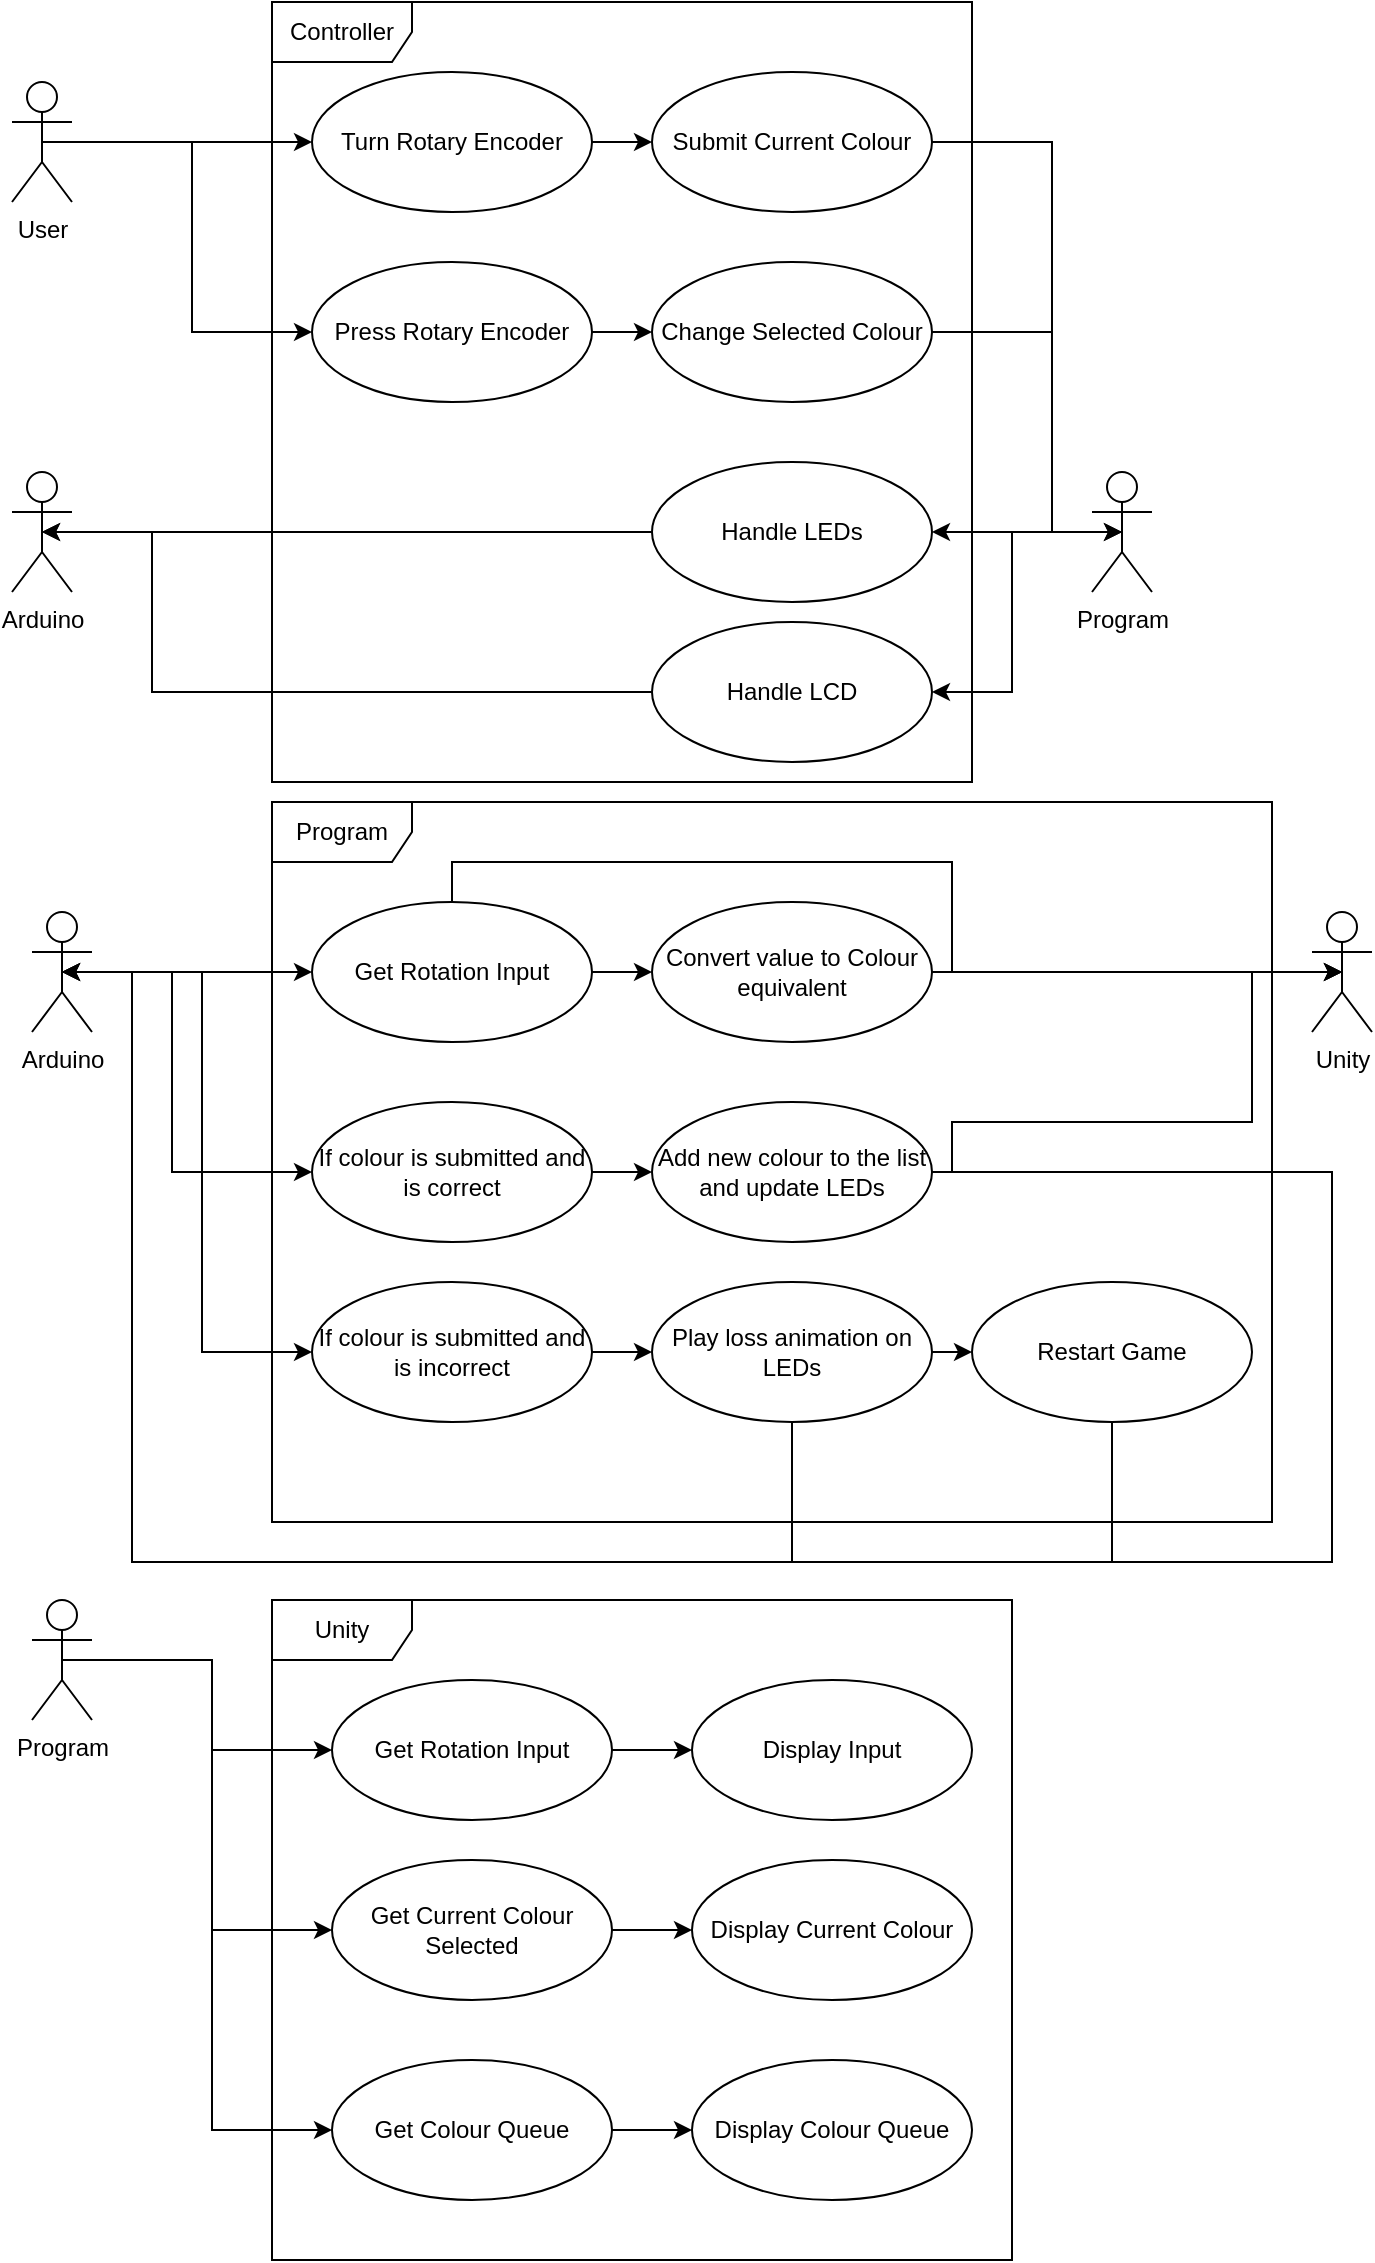 <mxfile version="12.7.9" type="device"><diagram id="pYrCB6RSLZBWIUShqouC" name="Page-1"><mxGraphModel dx="2031" dy="1130" grid="1" gridSize="10" guides="1" tooltips="1" connect="1" arrows="1" fold="1" page="1" pageScale="1" pageWidth="827" pageHeight="1169" math="0" shadow="0"><root><mxCell id="0"/><mxCell id="1" parent="0"/><mxCell id="U1vjdg1eQ9X6cb9ltwUh-1" value="Controller" style="shape=umlFrame;whiteSpace=wrap;html=1;width=70;height=30;" parent="1" vertex="1"><mxGeometry x="220" y="40" width="350" height="390" as="geometry"/></mxCell><mxCell id="U1vjdg1eQ9X6cb9ltwUh-28" style="edgeStyle=orthogonalEdgeStyle;rounded=0;orthogonalLoop=1;jettySize=auto;html=1;exitX=0.5;exitY=0.5;exitDx=0;exitDy=0;exitPerimeter=0;entryX=0;entryY=0.5;entryDx=0;entryDy=0;" parent="1" source="U1vjdg1eQ9X6cb9ltwUh-2" target="U1vjdg1eQ9X6cb9ltwUh-7" edge="1"><mxGeometry relative="1" as="geometry"/></mxCell><mxCell id="U1vjdg1eQ9X6cb9ltwUh-30" style="edgeStyle=orthogonalEdgeStyle;rounded=0;orthogonalLoop=1;jettySize=auto;html=1;exitX=0.5;exitY=0.5;exitDx=0;exitDy=0;exitPerimeter=0;entryX=0;entryY=0.5;entryDx=0;entryDy=0;" parent="1" source="U1vjdg1eQ9X6cb9ltwUh-2" target="U1vjdg1eQ9X6cb9ltwUh-11" edge="1"><mxGeometry relative="1" as="geometry"/></mxCell><mxCell id="U1vjdg1eQ9X6cb9ltwUh-2" value="User" style="shape=umlActor;verticalLabelPosition=bottom;labelBackgroundColor=#ffffff;verticalAlign=top;html=1;" parent="1" vertex="1"><mxGeometry x="90" y="80" width="30" height="60" as="geometry"/></mxCell><mxCell id="U1vjdg1eQ9X6cb9ltwUh-6" value="Program" style="shape=umlFrame;whiteSpace=wrap;html=1;width=70;height=30;" parent="1" vertex="1"><mxGeometry x="220" y="440" width="500" height="360" as="geometry"/></mxCell><mxCell id="U1vjdg1eQ9X6cb9ltwUh-31" style="edgeStyle=orthogonalEdgeStyle;rounded=0;orthogonalLoop=1;jettySize=auto;html=1;exitX=1;exitY=0.5;exitDx=0;exitDy=0;entryX=0;entryY=0.5;entryDx=0;entryDy=0;" parent="1" source="U1vjdg1eQ9X6cb9ltwUh-7" target="U1vjdg1eQ9X6cb9ltwUh-10" edge="1"><mxGeometry relative="1" as="geometry"/></mxCell><mxCell id="U1vjdg1eQ9X6cb9ltwUh-7" value="Turn Rotary Encoder" style="ellipse;whiteSpace=wrap;html=1;" parent="1" vertex="1"><mxGeometry x="240" y="75" width="140" height="70" as="geometry"/></mxCell><mxCell id="U1vjdg1eQ9X6cb9ltwUh-34" style="edgeStyle=orthogonalEdgeStyle;rounded=0;orthogonalLoop=1;jettySize=auto;html=1;exitX=1;exitY=0.5;exitDx=0;exitDy=0;entryX=0.5;entryY=0.5;entryDx=0;entryDy=0;entryPerimeter=0;" parent="1" source="U1vjdg1eQ9X6cb9ltwUh-9" target="U1vjdg1eQ9X6cb9ltwUh-12" edge="1"><mxGeometry relative="1" as="geometry"><Array as="points"><mxPoint x="610" y="205"/><mxPoint x="610" y="305"/></Array></mxGeometry></mxCell><mxCell id="U1vjdg1eQ9X6cb9ltwUh-9" value="Change Selected Colour" style="ellipse;whiteSpace=wrap;html=1;" parent="1" vertex="1"><mxGeometry x="410" y="170" width="140" height="70" as="geometry"/></mxCell><mxCell id="U1vjdg1eQ9X6cb9ltwUh-35" style="edgeStyle=orthogonalEdgeStyle;rounded=0;orthogonalLoop=1;jettySize=auto;html=1;exitX=1;exitY=0.5;exitDx=0;exitDy=0;entryX=0.5;entryY=0.5;entryDx=0;entryDy=0;entryPerimeter=0;" parent="1" source="U1vjdg1eQ9X6cb9ltwUh-10" target="U1vjdg1eQ9X6cb9ltwUh-12" edge="1"><mxGeometry relative="1" as="geometry"><Array as="points"><mxPoint x="610" y="110"/><mxPoint x="610" y="305"/></Array></mxGeometry></mxCell><mxCell id="U1vjdg1eQ9X6cb9ltwUh-10" value="Submit Current Colour" style="ellipse;whiteSpace=wrap;html=1;" parent="1" vertex="1"><mxGeometry x="410" y="75" width="140" height="70" as="geometry"/></mxCell><mxCell id="U1vjdg1eQ9X6cb9ltwUh-32" style="edgeStyle=orthogonalEdgeStyle;rounded=0;orthogonalLoop=1;jettySize=auto;html=1;exitX=1;exitY=0.5;exitDx=0;exitDy=0;entryX=0;entryY=0.5;entryDx=0;entryDy=0;" parent="1" source="U1vjdg1eQ9X6cb9ltwUh-11" target="U1vjdg1eQ9X6cb9ltwUh-9" edge="1"><mxGeometry relative="1" as="geometry"/></mxCell><mxCell id="U1vjdg1eQ9X6cb9ltwUh-11" value="Press Rotary Encoder" style="ellipse;whiteSpace=wrap;html=1;" parent="1" vertex="1"><mxGeometry x="240" y="170" width="140" height="70" as="geometry"/></mxCell><mxCell id="U1vjdg1eQ9X6cb9ltwUh-27" style="edgeStyle=orthogonalEdgeStyle;rounded=0;orthogonalLoop=1;jettySize=auto;html=1;exitX=0.5;exitY=0.5;exitDx=0;exitDy=0;exitPerimeter=0;entryX=1;entryY=0.5;entryDx=0;entryDy=0;" parent="1" source="U1vjdg1eQ9X6cb9ltwUh-12" target="U1vjdg1eQ9X6cb9ltwUh-17" edge="1"><mxGeometry relative="1" as="geometry"/></mxCell><mxCell id="U1vjdg1eQ9X6cb9ltwUh-38" style="edgeStyle=orthogonalEdgeStyle;rounded=0;orthogonalLoop=1;jettySize=auto;html=1;exitX=0.5;exitY=0.5;exitDx=0;exitDy=0;exitPerimeter=0;entryX=1;entryY=0.5;entryDx=0;entryDy=0;" parent="1" source="U1vjdg1eQ9X6cb9ltwUh-12" target="U1vjdg1eQ9X6cb9ltwUh-36" edge="1"><mxGeometry relative="1" as="geometry"><Array as="points"><mxPoint x="590" y="305"/><mxPoint x="590" y="385"/></Array></mxGeometry></mxCell><mxCell id="U1vjdg1eQ9X6cb9ltwUh-12" value="Program" style="shape=umlActor;verticalLabelPosition=bottom;labelBackgroundColor=#ffffff;verticalAlign=top;html=1;" parent="1" vertex="1"><mxGeometry x="630" y="275" width="30" height="60" as="geometry"/></mxCell><mxCell id="U1vjdg1eQ9X6cb9ltwUh-33" style="edgeStyle=orthogonalEdgeStyle;rounded=0;orthogonalLoop=1;jettySize=auto;html=1;exitX=0;exitY=0.5;exitDx=0;exitDy=0;entryX=0.5;entryY=0.5;entryDx=0;entryDy=0;entryPerimeter=0;" parent="1" source="U1vjdg1eQ9X6cb9ltwUh-17" target="U1vjdg1eQ9X6cb9ltwUh-19" edge="1"><mxGeometry relative="1" as="geometry"/></mxCell><mxCell id="U1vjdg1eQ9X6cb9ltwUh-17" value="Handle LEDs" style="ellipse;whiteSpace=wrap;html=1;" parent="1" vertex="1"><mxGeometry x="410" y="270" width="140" height="70" as="geometry"/></mxCell><mxCell id="U1vjdg1eQ9X6cb9ltwUh-19" value="Arduino" style="shape=umlActor;verticalLabelPosition=bottom;labelBackgroundColor=#ffffff;verticalAlign=top;html=1;" parent="1" vertex="1"><mxGeometry x="90" y="275" width="30" height="60" as="geometry"/></mxCell><mxCell id="U1vjdg1eQ9X6cb9ltwUh-37" style="edgeStyle=orthogonalEdgeStyle;rounded=0;orthogonalLoop=1;jettySize=auto;html=1;exitX=0;exitY=0.5;exitDx=0;exitDy=0;entryX=0.5;entryY=0.5;entryDx=0;entryDy=0;entryPerimeter=0;" parent="1" source="U1vjdg1eQ9X6cb9ltwUh-36" target="U1vjdg1eQ9X6cb9ltwUh-19" edge="1"><mxGeometry relative="1" as="geometry"><Array as="points"><mxPoint x="160" y="385"/><mxPoint x="160" y="305"/></Array></mxGeometry></mxCell><mxCell id="U1vjdg1eQ9X6cb9ltwUh-36" value="Handle LCD" style="ellipse;whiteSpace=wrap;html=1;" parent="1" vertex="1"><mxGeometry x="410" y="350" width="140" height="70" as="geometry"/></mxCell><mxCell id="U1vjdg1eQ9X6cb9ltwUh-43" style="edgeStyle=orthogonalEdgeStyle;rounded=0;orthogonalLoop=1;jettySize=auto;html=1;exitX=0.5;exitY=0.5;exitDx=0;exitDy=0;exitPerimeter=0;entryX=0;entryY=0.5;entryDx=0;entryDy=0;" parent="1" source="U1vjdg1eQ9X6cb9ltwUh-39" target="U1vjdg1eQ9X6cb9ltwUh-42" edge="1"><mxGeometry relative="1" as="geometry"/></mxCell><mxCell id="U1vjdg1eQ9X6cb9ltwUh-47" style="edgeStyle=orthogonalEdgeStyle;rounded=0;orthogonalLoop=1;jettySize=auto;html=1;exitX=0.5;exitY=0.5;exitDx=0;exitDy=0;exitPerimeter=0;entryX=0;entryY=0.5;entryDx=0;entryDy=0;" parent="1" source="U1vjdg1eQ9X6cb9ltwUh-39" target="U1vjdg1eQ9X6cb9ltwUh-46" edge="1"><mxGeometry relative="1" as="geometry"><Array as="points"><mxPoint x="170" y="525"/><mxPoint x="170" y="625"/></Array></mxGeometry></mxCell><mxCell id="U1vjdg1eQ9X6cb9ltwUh-53" style="edgeStyle=orthogonalEdgeStyle;rounded=0;orthogonalLoop=1;jettySize=auto;html=1;exitX=0.5;exitY=0.5;exitDx=0;exitDy=0;exitPerimeter=0;entryX=0;entryY=0.5;entryDx=0;entryDy=0;" parent="1" source="U1vjdg1eQ9X6cb9ltwUh-39" target="U1vjdg1eQ9X6cb9ltwUh-52" edge="1"><mxGeometry relative="1" as="geometry"/></mxCell><mxCell id="U1vjdg1eQ9X6cb9ltwUh-39" value="Arduino" style="shape=umlActor;verticalLabelPosition=bottom;labelBackgroundColor=#ffffff;verticalAlign=top;html=1;" parent="1" vertex="1"><mxGeometry x="100" y="495" width="30" height="60" as="geometry"/></mxCell><mxCell id="U1vjdg1eQ9X6cb9ltwUh-45" style="edgeStyle=orthogonalEdgeStyle;rounded=0;orthogonalLoop=1;jettySize=auto;html=1;exitX=1;exitY=0.5;exitDx=0;exitDy=0;entryX=0;entryY=0.5;entryDx=0;entryDy=0;" parent="1" source="U1vjdg1eQ9X6cb9ltwUh-42" target="U1vjdg1eQ9X6cb9ltwUh-44" edge="1"><mxGeometry relative="1" as="geometry"/></mxCell><mxCell id="9tlXUvIyQ7Vw5pCr0wRD-51" style="edgeStyle=orthogonalEdgeStyle;rounded=0;orthogonalLoop=1;jettySize=auto;html=1;exitX=0.5;exitY=0;exitDx=0;exitDy=0;entryX=0.5;entryY=0.5;entryDx=0;entryDy=0;entryPerimeter=0;" edge="1" parent="1" source="U1vjdg1eQ9X6cb9ltwUh-42" target="9tlXUvIyQ7Vw5pCr0wRD-47"><mxGeometry relative="1" as="geometry"/></mxCell><mxCell id="U1vjdg1eQ9X6cb9ltwUh-42" value="Get Rotation Input" style="ellipse;whiteSpace=wrap;html=1;" parent="1" vertex="1"><mxGeometry x="240" y="490" width="140" height="70" as="geometry"/></mxCell><mxCell id="9tlXUvIyQ7Vw5pCr0wRD-53" style="edgeStyle=orthogonalEdgeStyle;rounded=0;orthogonalLoop=1;jettySize=auto;html=1;exitX=1;exitY=0.5;exitDx=0;exitDy=0;entryX=0.5;entryY=0.5;entryDx=0;entryDy=0;entryPerimeter=0;" edge="1" parent="1" source="U1vjdg1eQ9X6cb9ltwUh-44" target="9tlXUvIyQ7Vw5pCr0wRD-47"><mxGeometry relative="1" as="geometry"/></mxCell><mxCell id="U1vjdg1eQ9X6cb9ltwUh-44" value="Convert value to Colour equivalent" style="ellipse;whiteSpace=wrap;html=1;" parent="1" vertex="1"><mxGeometry x="410" y="490" width="140" height="70" as="geometry"/></mxCell><mxCell id="U1vjdg1eQ9X6cb9ltwUh-49" style="edgeStyle=orthogonalEdgeStyle;rounded=0;orthogonalLoop=1;jettySize=auto;html=1;exitX=1;exitY=0.5;exitDx=0;exitDy=0;entryX=0;entryY=0.5;entryDx=0;entryDy=0;" parent="1" source="U1vjdg1eQ9X6cb9ltwUh-46" target="U1vjdg1eQ9X6cb9ltwUh-48" edge="1"><mxGeometry relative="1" as="geometry"/></mxCell><mxCell id="U1vjdg1eQ9X6cb9ltwUh-46" value="If colour is submitted and is correct" style="ellipse;whiteSpace=wrap;html=1;" parent="1" vertex="1"><mxGeometry x="240" y="590" width="140" height="70" as="geometry"/></mxCell><mxCell id="U1vjdg1eQ9X6cb9ltwUh-51" style="edgeStyle=orthogonalEdgeStyle;rounded=0;orthogonalLoop=1;jettySize=auto;html=1;exitX=1;exitY=0.5;exitDx=0;exitDy=0;entryX=0.5;entryY=0.5;entryDx=0;entryDy=0;entryPerimeter=0;" parent="1" source="U1vjdg1eQ9X6cb9ltwUh-48" target="U1vjdg1eQ9X6cb9ltwUh-39" edge="1"><mxGeometry relative="1" as="geometry"><mxPoint x="150" y="570" as="targetPoint"/><Array as="points"><mxPoint x="750" y="625"/><mxPoint x="750" y="820"/><mxPoint x="150" y="820"/><mxPoint x="150" y="525"/></Array></mxGeometry></mxCell><mxCell id="9tlXUvIyQ7Vw5pCr0wRD-49" style="edgeStyle=orthogonalEdgeStyle;rounded=0;orthogonalLoop=1;jettySize=auto;html=1;exitX=1;exitY=0.5;exitDx=0;exitDy=0;entryX=0.5;entryY=0.5;entryDx=0;entryDy=0;entryPerimeter=0;" edge="1" parent="1" source="U1vjdg1eQ9X6cb9ltwUh-48" target="9tlXUvIyQ7Vw5pCr0wRD-47"><mxGeometry relative="1" as="geometry"><Array as="points"><mxPoint x="560" y="625"/><mxPoint x="560" y="600"/><mxPoint x="710" y="600"/><mxPoint x="710" y="525"/></Array></mxGeometry></mxCell><mxCell id="U1vjdg1eQ9X6cb9ltwUh-48" value="Add new colour to the list and update LEDs" style="ellipse;whiteSpace=wrap;html=1;" parent="1" vertex="1"><mxGeometry x="410" y="590" width="140" height="70" as="geometry"/></mxCell><mxCell id="U1vjdg1eQ9X6cb9ltwUh-55" style="edgeStyle=orthogonalEdgeStyle;rounded=0;orthogonalLoop=1;jettySize=auto;html=1;exitX=1;exitY=0.5;exitDx=0;exitDy=0;entryX=0;entryY=0.5;entryDx=0;entryDy=0;" parent="1" source="U1vjdg1eQ9X6cb9ltwUh-52" target="U1vjdg1eQ9X6cb9ltwUh-54" edge="1"><mxGeometry relative="1" as="geometry"/></mxCell><mxCell id="U1vjdg1eQ9X6cb9ltwUh-52" value="If colour is submitted and is incorrect" style="ellipse;whiteSpace=wrap;html=1;" parent="1" vertex="1"><mxGeometry x="240" y="680" width="140" height="70" as="geometry"/></mxCell><mxCell id="U1vjdg1eQ9X6cb9ltwUh-57" style="edgeStyle=orthogonalEdgeStyle;rounded=0;orthogonalLoop=1;jettySize=auto;html=1;exitX=0.5;exitY=1;exitDx=0;exitDy=0;entryX=0.5;entryY=0.5;entryDx=0;entryDy=0;entryPerimeter=0;" parent="1" source="U1vjdg1eQ9X6cb9ltwUh-54" target="U1vjdg1eQ9X6cb9ltwUh-39" edge="1"><mxGeometry relative="1" as="geometry"><Array as="points"><mxPoint x="480" y="820"/><mxPoint x="150" y="820"/><mxPoint x="150" y="525"/></Array></mxGeometry></mxCell><mxCell id="U1vjdg1eQ9X6cb9ltwUh-58" style="edgeStyle=orthogonalEdgeStyle;rounded=0;orthogonalLoop=1;jettySize=auto;html=1;exitX=1;exitY=0.5;exitDx=0;exitDy=0;entryX=0;entryY=0.5;entryDx=0;entryDy=0;" parent="1" source="U1vjdg1eQ9X6cb9ltwUh-54" target="U1vjdg1eQ9X6cb9ltwUh-56" edge="1"><mxGeometry relative="1" as="geometry"/></mxCell><mxCell id="U1vjdg1eQ9X6cb9ltwUh-54" value="Play loss animation on LEDs" style="ellipse;whiteSpace=wrap;html=1;" parent="1" vertex="1"><mxGeometry x="410" y="680" width="140" height="70" as="geometry"/></mxCell><mxCell id="U1vjdg1eQ9X6cb9ltwUh-59" style="edgeStyle=orthogonalEdgeStyle;rounded=0;orthogonalLoop=1;jettySize=auto;html=1;exitX=0.5;exitY=1;exitDx=0;exitDy=0;entryX=0.5;entryY=0.5;entryDx=0;entryDy=0;entryPerimeter=0;" parent="1" source="U1vjdg1eQ9X6cb9ltwUh-56" target="U1vjdg1eQ9X6cb9ltwUh-39" edge="1"><mxGeometry relative="1" as="geometry"><Array as="points"><mxPoint x="640" y="820"/><mxPoint x="150" y="820"/><mxPoint x="150" y="525"/></Array></mxGeometry></mxCell><mxCell id="U1vjdg1eQ9X6cb9ltwUh-56" value="Restart Game" style="ellipse;whiteSpace=wrap;html=1;" parent="1" vertex="1"><mxGeometry x="570" y="680" width="140" height="70" as="geometry"/></mxCell><mxCell id="9tlXUvIyQ7Vw5pCr0wRD-44" value="Unity" style="shape=umlFrame;whiteSpace=wrap;html=1;width=70;height=30;" vertex="1" parent="1"><mxGeometry x="220" y="839" width="370" height="330" as="geometry"/></mxCell><mxCell id="9tlXUvIyQ7Vw5pCr0wRD-65" style="edgeStyle=orthogonalEdgeStyle;rounded=0;orthogonalLoop=1;jettySize=auto;html=1;exitX=0.5;exitY=0.5;exitDx=0;exitDy=0;exitPerimeter=0;entryX=0;entryY=0.5;entryDx=0;entryDy=0;" edge="1" parent="1" source="9tlXUvIyQ7Vw5pCr0wRD-45" target="9tlXUvIyQ7Vw5pCr0wRD-54"><mxGeometry relative="1" as="geometry"/></mxCell><mxCell id="9tlXUvIyQ7Vw5pCr0wRD-66" style="edgeStyle=orthogonalEdgeStyle;rounded=0;orthogonalLoop=1;jettySize=auto;html=1;exitX=0.5;exitY=0.5;exitDx=0;exitDy=0;exitPerimeter=0;entryX=0;entryY=0.5;entryDx=0;entryDy=0;" edge="1" parent="1" source="9tlXUvIyQ7Vw5pCr0wRD-45" target="9tlXUvIyQ7Vw5pCr0wRD-59"><mxGeometry relative="1" as="geometry"/></mxCell><mxCell id="9tlXUvIyQ7Vw5pCr0wRD-67" style="edgeStyle=orthogonalEdgeStyle;rounded=0;orthogonalLoop=1;jettySize=auto;html=1;exitX=0.5;exitY=0.5;exitDx=0;exitDy=0;exitPerimeter=0;entryX=0;entryY=0.5;entryDx=0;entryDy=0;" edge="1" parent="1" source="9tlXUvIyQ7Vw5pCr0wRD-45" target="9tlXUvIyQ7Vw5pCr0wRD-55"><mxGeometry relative="1" as="geometry"/></mxCell><mxCell id="9tlXUvIyQ7Vw5pCr0wRD-45" value="Program" style="shape=umlActor;verticalLabelPosition=bottom;labelBackgroundColor=#ffffff;verticalAlign=top;html=1;" vertex="1" parent="1"><mxGeometry x="100" y="839" width="30" height="60" as="geometry"/></mxCell><mxCell id="9tlXUvIyQ7Vw5pCr0wRD-47" value="Unity" style="shape=umlActor;verticalLabelPosition=bottom;labelBackgroundColor=#ffffff;verticalAlign=top;html=1;" vertex="1" parent="1"><mxGeometry x="740" y="495" width="30" height="60" as="geometry"/></mxCell><mxCell id="9tlXUvIyQ7Vw5pCr0wRD-61" style="edgeStyle=orthogonalEdgeStyle;rounded=0;orthogonalLoop=1;jettySize=auto;html=1;exitX=1;exitY=0.5;exitDx=0;exitDy=0;" edge="1" parent="1" source="9tlXUvIyQ7Vw5pCr0wRD-54" target="9tlXUvIyQ7Vw5pCr0wRD-57"><mxGeometry relative="1" as="geometry"/></mxCell><mxCell id="9tlXUvIyQ7Vw5pCr0wRD-54" value="Get Rotation Input" style="ellipse;whiteSpace=wrap;html=1;" vertex="1" parent="1"><mxGeometry x="250" y="879" width="140" height="70" as="geometry"/></mxCell><mxCell id="9tlXUvIyQ7Vw5pCr0wRD-63" style="edgeStyle=orthogonalEdgeStyle;rounded=0;orthogonalLoop=1;jettySize=auto;html=1;exitX=1;exitY=0.5;exitDx=0;exitDy=0;entryX=0;entryY=0.5;entryDx=0;entryDy=0;" edge="1" parent="1" source="9tlXUvIyQ7Vw5pCr0wRD-55" target="9tlXUvIyQ7Vw5pCr0wRD-62"><mxGeometry relative="1" as="geometry"/></mxCell><mxCell id="9tlXUvIyQ7Vw5pCr0wRD-55" value="Get Colour Queue" style="ellipse;whiteSpace=wrap;html=1;" vertex="1" parent="1"><mxGeometry x="250" y="1069" width="140" height="70" as="geometry"/></mxCell><mxCell id="9tlXUvIyQ7Vw5pCr0wRD-57" value="Display Input" style="ellipse;whiteSpace=wrap;html=1;" vertex="1" parent="1"><mxGeometry x="430" y="879" width="140" height="70" as="geometry"/></mxCell><mxCell id="9tlXUvIyQ7Vw5pCr0wRD-58" value="Display Current Colour" style="ellipse;whiteSpace=wrap;html=1;" vertex="1" parent="1"><mxGeometry x="430" y="969" width="140" height="70" as="geometry"/></mxCell><mxCell id="9tlXUvIyQ7Vw5pCr0wRD-60" style="edgeStyle=orthogonalEdgeStyle;rounded=0;orthogonalLoop=1;jettySize=auto;html=1;exitX=1;exitY=0.5;exitDx=0;exitDy=0;entryX=0;entryY=0.5;entryDx=0;entryDy=0;" edge="1" parent="1" source="9tlXUvIyQ7Vw5pCr0wRD-59" target="9tlXUvIyQ7Vw5pCr0wRD-58"><mxGeometry relative="1" as="geometry"/></mxCell><mxCell id="9tlXUvIyQ7Vw5pCr0wRD-59" value="Get Current Colour Selected" style="ellipse;whiteSpace=wrap;html=1;" vertex="1" parent="1"><mxGeometry x="250" y="969" width="140" height="70" as="geometry"/></mxCell><mxCell id="9tlXUvIyQ7Vw5pCr0wRD-62" value="&lt;div&gt;Display Colour Queue&lt;/div&gt;" style="ellipse;whiteSpace=wrap;html=1;" vertex="1" parent="1"><mxGeometry x="430" y="1069" width="140" height="70" as="geometry"/></mxCell></root></mxGraphModel></diagram></mxfile>